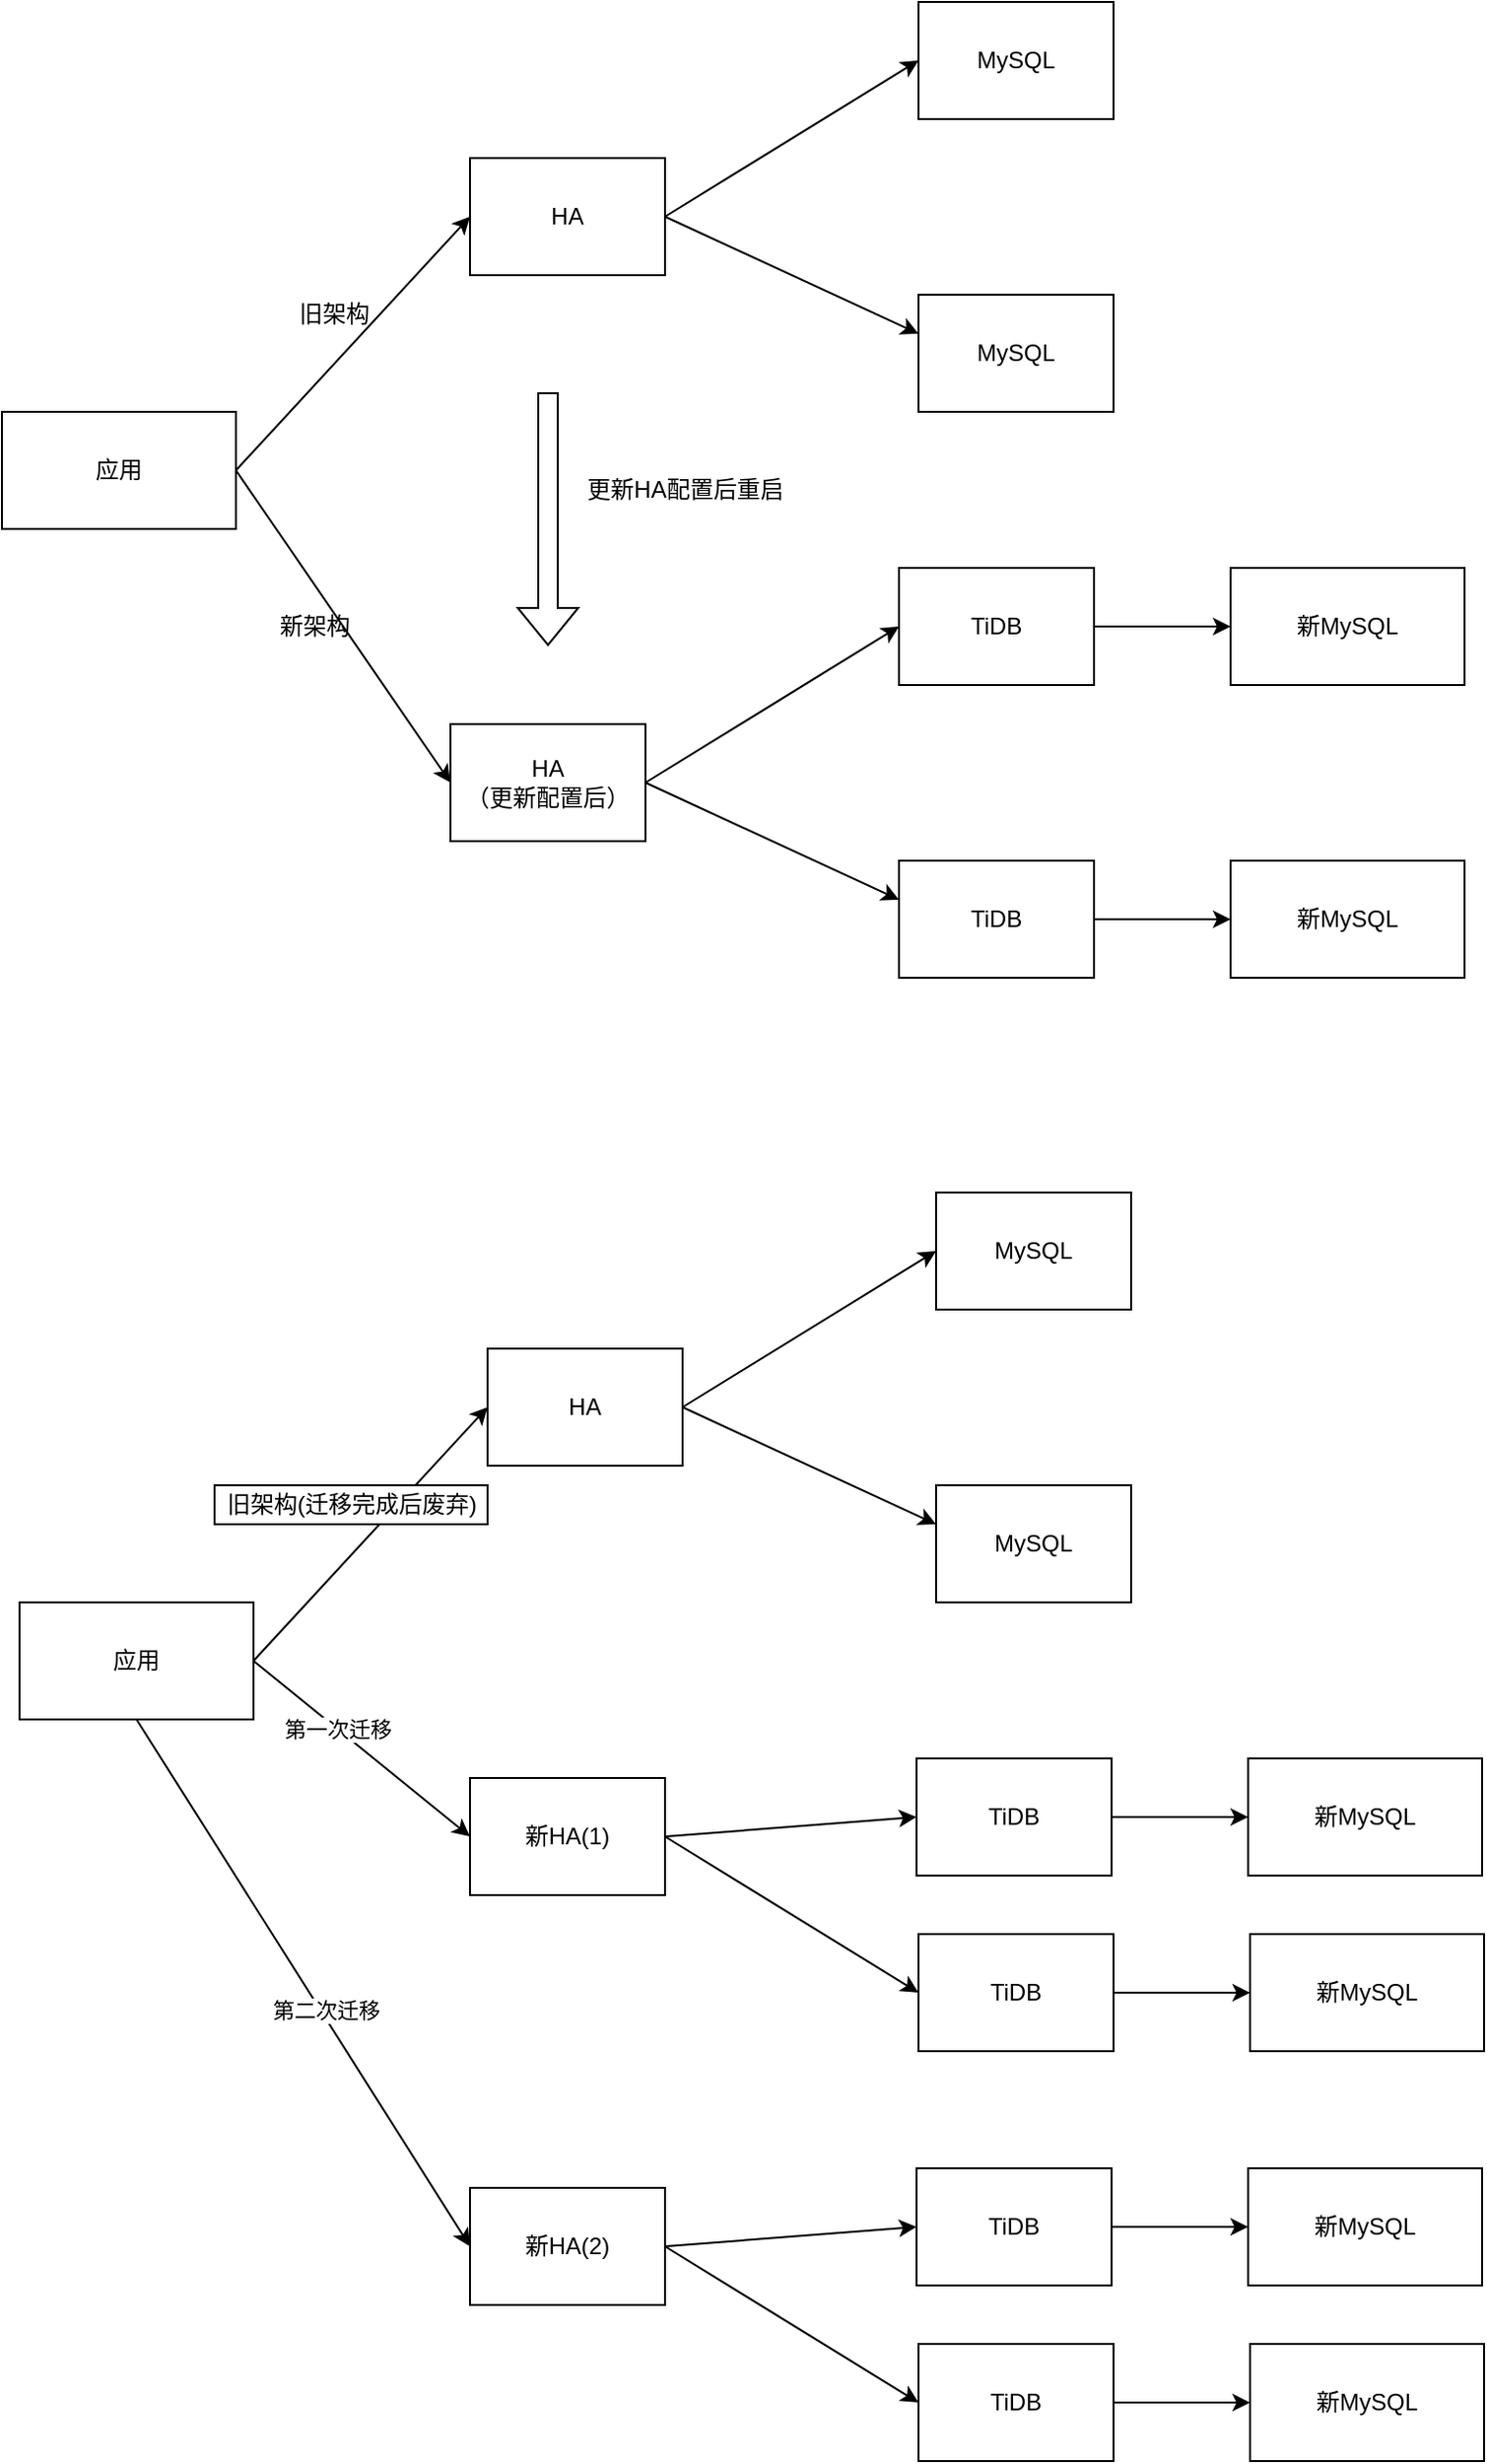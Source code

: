<mxfile version="15.6.5" type="github"><diagram id="RddZjpuu9ahDM5H0m2H1" name="Page-1"><mxGraphModel dx="1240" dy="643" grid="1" gridSize="10" guides="1" tooltips="1" connect="1" arrows="1" fold="1" page="1" pageScale="1" pageWidth="827" pageHeight="1169" math="0" shadow="0"><root><mxCell id="0"/><mxCell id="1" parent="0"/><mxCell id="QVyo89pvySQ_2gUxXTlg-1" value="应用" style="rounded=0;whiteSpace=wrap;html=1;fillColor=default;strokeColor=default;fontColor=default;labelBackgroundColor=default;" vertex="1" parent="1"><mxGeometry x="30" y="240" width="120" height="60" as="geometry"/></mxCell><mxCell id="QVyo89pvySQ_2gUxXTlg-2" value="HA" style="rounded=0;whiteSpace=wrap;html=1;fillColor=default;strokeColor=default;fontColor=default;labelBackgroundColor=default;" vertex="1" parent="1"><mxGeometry x="270" y="110" width="100" height="60" as="geometry"/></mxCell><mxCell id="QVyo89pvySQ_2gUxXTlg-4" value="MySQL" style="rounded=0;whiteSpace=wrap;html=1;fillColor=default;strokeColor=default;fontColor=default;labelBackgroundColor=default;" vertex="1" parent="1"><mxGeometry x="500" y="30" width="100" height="60" as="geometry"/></mxCell><mxCell id="QVyo89pvySQ_2gUxXTlg-7" value="" style="endArrow=classic;html=1;rounded=0;labelBackgroundColor=default;fontColor=default;strokeColor=default;entryX=0;entryY=0.5;entryDx=0;entryDy=0;" edge="1" parent="1" target="QVyo89pvySQ_2gUxXTlg-4"><mxGeometry width="50" height="50" relative="1" as="geometry"><mxPoint x="370" y="140" as="sourcePoint"/><mxPoint x="430" y="90" as="targetPoint"/></mxGeometry></mxCell><mxCell id="QVyo89pvySQ_2gUxXTlg-9" value="" style="endArrow=classic;html=1;rounded=0;labelBackgroundColor=default;fontColor=default;strokeColor=default;exitX=1;exitY=0.5;exitDx=0;exitDy=0;" edge="1" parent="1" source="QVyo89pvySQ_2gUxXTlg-2"><mxGeometry width="50" height="50" relative="1" as="geometry"><mxPoint x="390" y="240" as="sourcePoint"/><mxPoint x="500" y="200" as="targetPoint"/></mxGeometry></mxCell><mxCell id="QVyo89pvySQ_2gUxXTlg-10" value="MySQL" style="rounded=0;whiteSpace=wrap;html=1;fontColor=default;strokeColor=default;fillColor=default;labelBackgroundColor=default;" vertex="1" parent="1"><mxGeometry x="500" y="180" width="100" height="60" as="geometry"/></mxCell><mxCell id="QVyo89pvySQ_2gUxXTlg-13" value="HA&lt;br&gt;（更新配置后）" style="rounded=0;whiteSpace=wrap;html=1;fillColor=default;strokeColor=default;fontColor=default;" vertex="1" parent="1"><mxGeometry x="260" y="400" width="100" height="60" as="geometry"/></mxCell><mxCell id="QVyo89pvySQ_2gUxXTlg-20" value="" style="edgeStyle=orthogonalEdgeStyle;rounded=0;orthogonalLoop=1;jettySize=auto;html=1;labelBackgroundColor=default;fontColor=default;strokeColor=default;" edge="1" parent="1" source="QVyo89pvySQ_2gUxXTlg-14" target="QVyo89pvySQ_2gUxXTlg-19"><mxGeometry relative="1" as="geometry"/></mxCell><mxCell id="QVyo89pvySQ_2gUxXTlg-14" value="TiDB" style="rounded=0;whiteSpace=wrap;html=1;fillColor=default;strokeColor=default;fontColor=default;" vertex="1" parent="1"><mxGeometry x="490" y="320" width="100" height="60" as="geometry"/></mxCell><mxCell id="QVyo89pvySQ_2gUxXTlg-15" value="" style="endArrow=classic;html=1;rounded=0;labelBackgroundColor=default;fontColor=default;strokeColor=default;entryX=0;entryY=0.5;entryDx=0;entryDy=0;" edge="1" parent="1" target="QVyo89pvySQ_2gUxXTlg-14"><mxGeometry width="50" height="50" relative="1" as="geometry"><mxPoint x="360" y="430" as="sourcePoint"/><mxPoint x="420" y="380" as="targetPoint"/></mxGeometry></mxCell><mxCell id="QVyo89pvySQ_2gUxXTlg-16" value="" style="endArrow=classic;html=1;rounded=0;labelBackgroundColor=default;fontColor=default;strokeColor=default;exitX=1;exitY=0.5;exitDx=0;exitDy=0;" edge="1" parent="1" source="QVyo89pvySQ_2gUxXTlg-13"><mxGeometry width="50" height="50" relative="1" as="geometry"><mxPoint x="380" y="530" as="sourcePoint"/><mxPoint x="490" y="490" as="targetPoint"/></mxGeometry></mxCell><mxCell id="QVyo89pvySQ_2gUxXTlg-22" value="" style="edgeStyle=orthogonalEdgeStyle;rounded=0;orthogonalLoop=1;jettySize=auto;html=1;labelBackgroundColor=default;fontColor=default;strokeColor=default;" edge="1" parent="1" source="QVyo89pvySQ_2gUxXTlg-17" target="QVyo89pvySQ_2gUxXTlg-21"><mxGeometry relative="1" as="geometry"/></mxCell><mxCell id="QVyo89pvySQ_2gUxXTlg-17" value="TiDB" style="rounded=0;whiteSpace=wrap;html=1;fontColor=default;strokeColor=default;fillColor=default;" vertex="1" parent="1"><mxGeometry x="490" y="470" width="100" height="60" as="geometry"/></mxCell><mxCell id="QVyo89pvySQ_2gUxXTlg-19" value="&lt;span&gt;新MySQL&lt;/span&gt;" style="whiteSpace=wrap;html=1;rounded=0;" vertex="1" parent="1"><mxGeometry x="660" y="320" width="120" height="60" as="geometry"/></mxCell><mxCell id="QVyo89pvySQ_2gUxXTlg-21" value="&lt;span&gt;新MySQL&lt;/span&gt;" style="whiteSpace=wrap;html=1;rounded=0;" vertex="1" parent="1"><mxGeometry x="660" y="470" width="120" height="60" as="geometry"/></mxCell><mxCell id="QVyo89pvySQ_2gUxXTlg-28" value="" style="endArrow=classic;html=1;rounded=0;labelBackgroundColor=default;fontColor=default;strokeColor=default;entryX=0;entryY=0.5;entryDx=0;entryDy=0;" edge="1" parent="1" target="QVyo89pvySQ_2gUxXTlg-2"><mxGeometry width="50" height="50" relative="1" as="geometry"><mxPoint x="150" y="270" as="sourcePoint"/><mxPoint x="200" y="220" as="targetPoint"/></mxGeometry></mxCell><mxCell id="QVyo89pvySQ_2gUxXTlg-29" value="" style="endArrow=classic;html=1;rounded=0;labelBackgroundColor=default;fontColor=default;strokeColor=default;entryX=0;entryY=0.5;entryDx=0;entryDy=0;" edge="1" parent="1" target="QVyo89pvySQ_2gUxXTlg-13"><mxGeometry width="50" height="50" relative="1" as="geometry"><mxPoint x="150" y="270" as="sourcePoint"/><mxPoint x="390" y="320" as="targetPoint"/></mxGeometry></mxCell><mxCell id="QVyo89pvySQ_2gUxXTlg-33" value="旧架构" style="text;html=1;align=center;verticalAlign=middle;resizable=0;points=[];autosize=1;strokeColor=none;fillColor=none;fontColor=default;" vertex="1" parent="1"><mxGeometry x="175" y="180" width="50" height="20" as="geometry"/></mxCell><mxCell id="QVyo89pvySQ_2gUxXTlg-34" value="新架构" style="text;html=1;align=center;verticalAlign=middle;resizable=0;points=[];autosize=1;strokeColor=none;fillColor=none;fontColor=default;" vertex="1" parent="1"><mxGeometry x="165" y="340" width="50" height="20" as="geometry"/></mxCell><mxCell id="QVyo89pvySQ_2gUxXTlg-35" value="" style="shape=flexArrow;endArrow=classic;html=1;rounded=0;labelBackgroundColor=default;fontColor=default;strokeColor=default;" edge="1" parent="1"><mxGeometry width="50" height="50" relative="1" as="geometry"><mxPoint x="310" y="230" as="sourcePoint"/><mxPoint x="310" y="360" as="targetPoint"/></mxGeometry></mxCell><mxCell id="QVyo89pvySQ_2gUxXTlg-36" value="更新HA配置后重启" style="text;html=1;align=center;verticalAlign=middle;resizable=0;points=[];autosize=1;strokeColor=none;fillColor=none;fontColor=default;" vertex="1" parent="1"><mxGeometry x="320" y="270" width="120" height="20" as="geometry"/></mxCell><mxCell id="QVyo89pvySQ_2gUxXTlg-39" value="应用" style="rounded=0;whiteSpace=wrap;html=1;fillColor=default;strokeColor=default;fontColor=default;labelBackgroundColor=default;" vertex="1" parent="1"><mxGeometry x="39" y="850" width="120" height="60" as="geometry"/></mxCell><mxCell id="QVyo89pvySQ_2gUxXTlg-40" value="HA" style="rounded=0;whiteSpace=wrap;html=1;fillColor=default;strokeColor=default;fontColor=default;labelBackgroundColor=default;" vertex="1" parent="1"><mxGeometry x="279" y="720" width="100" height="60" as="geometry"/></mxCell><mxCell id="QVyo89pvySQ_2gUxXTlg-41" value="MySQL" style="rounded=0;whiteSpace=wrap;html=1;fillColor=default;strokeColor=default;fontColor=default;labelBackgroundColor=default;" vertex="1" parent="1"><mxGeometry x="509" y="640" width="100" height="60" as="geometry"/></mxCell><mxCell id="QVyo89pvySQ_2gUxXTlg-42" value="" style="endArrow=classic;html=1;rounded=0;labelBackgroundColor=default;fontColor=default;strokeColor=default;entryX=0;entryY=0.5;entryDx=0;entryDy=0;fillColor=default;" edge="1" parent="1" target="QVyo89pvySQ_2gUxXTlg-41"><mxGeometry width="50" height="50" relative="1" as="geometry"><mxPoint x="379" y="750" as="sourcePoint"/><mxPoint x="439" y="700" as="targetPoint"/></mxGeometry></mxCell><mxCell id="QVyo89pvySQ_2gUxXTlg-43" value="" style="endArrow=classic;html=1;rounded=0;labelBackgroundColor=default;fontColor=default;strokeColor=default;exitX=1;exitY=0.5;exitDx=0;exitDy=0;fillColor=default;" edge="1" parent="1" source="QVyo89pvySQ_2gUxXTlg-40"><mxGeometry width="50" height="50" relative="1" as="geometry"><mxPoint x="399" y="850" as="sourcePoint"/><mxPoint x="509" y="810" as="targetPoint"/></mxGeometry></mxCell><mxCell id="QVyo89pvySQ_2gUxXTlg-44" value="MySQL" style="rounded=0;whiteSpace=wrap;html=1;fontColor=default;strokeColor=default;fillColor=default;labelBackgroundColor=default;" vertex="1" parent="1"><mxGeometry x="509" y="790" width="100" height="60" as="geometry"/></mxCell><mxCell id="QVyo89pvySQ_2gUxXTlg-45" value="新HA(1)" style="rounded=0;whiteSpace=wrap;html=1;fillColor=default;strokeColor=default;fontColor=default;labelBackgroundColor=default;" vertex="1" parent="1"><mxGeometry x="270" y="940" width="100" height="60" as="geometry"/></mxCell><mxCell id="QVyo89pvySQ_2gUxXTlg-46" value="" style="edgeStyle=orthogonalEdgeStyle;rounded=0;orthogonalLoop=1;jettySize=auto;html=1;labelBackgroundColor=default;fontColor=default;strokeColor=default;fillColor=default;" edge="1" parent="1" source="QVyo89pvySQ_2gUxXTlg-47" target="QVyo89pvySQ_2gUxXTlg-52"><mxGeometry relative="1" as="geometry"/></mxCell><mxCell id="QVyo89pvySQ_2gUxXTlg-47" value="TiDB" style="rounded=0;whiteSpace=wrap;html=1;fillColor=default;strokeColor=default;fontColor=default;labelBackgroundColor=default;" vertex="1" parent="1"><mxGeometry x="499" y="930" width="100" height="60" as="geometry"/></mxCell><mxCell id="QVyo89pvySQ_2gUxXTlg-48" value="" style="endArrow=classic;html=1;rounded=0;labelBackgroundColor=default;fontColor=default;strokeColor=default;entryX=0;entryY=0.5;entryDx=0;entryDy=0;fillColor=default;exitX=1;exitY=0.5;exitDx=0;exitDy=0;" edge="1" parent="1" target="QVyo89pvySQ_2gUxXTlg-47" source="QVyo89pvySQ_2gUxXTlg-45"><mxGeometry width="50" height="50" relative="1" as="geometry"><mxPoint x="369" y="1040" as="sourcePoint"/><mxPoint x="429" y="990" as="targetPoint"/></mxGeometry></mxCell><mxCell id="QVyo89pvySQ_2gUxXTlg-49" value="" style="endArrow=classic;html=1;rounded=0;labelBackgroundColor=default;fontColor=default;strokeColor=default;exitX=1;exitY=0.5;exitDx=0;exitDy=0;fillColor=default;entryX=0;entryY=0.5;entryDx=0;entryDy=0;" edge="1" parent="1" source="QVyo89pvySQ_2gUxXTlg-45" target="QVyo89pvySQ_2gUxXTlg-51"><mxGeometry width="50" height="50" relative="1" as="geometry"><mxPoint x="389" y="1140" as="sourcePoint"/><mxPoint x="499" y="1100" as="targetPoint"/></mxGeometry></mxCell><mxCell id="QVyo89pvySQ_2gUxXTlg-50" value="" style="edgeStyle=orthogonalEdgeStyle;rounded=0;orthogonalLoop=1;jettySize=auto;html=1;labelBackgroundColor=default;fontColor=default;strokeColor=default;fillColor=default;" edge="1" parent="1" source="QVyo89pvySQ_2gUxXTlg-51" target="QVyo89pvySQ_2gUxXTlg-53"><mxGeometry relative="1" as="geometry"/></mxCell><mxCell id="QVyo89pvySQ_2gUxXTlg-51" value="TiDB" style="rounded=0;whiteSpace=wrap;html=1;fontColor=default;strokeColor=default;fillColor=default;labelBackgroundColor=default;" vertex="1" parent="1"><mxGeometry x="500" y="1020" width="100" height="60" as="geometry"/></mxCell><mxCell id="QVyo89pvySQ_2gUxXTlg-52" value="&lt;span&gt;新MySQL&lt;/span&gt;" style="whiteSpace=wrap;html=1;rounded=0;fillColor=default;strokeColor=default;labelBackgroundColor=default;fontColor=default;" vertex="1" parent="1"><mxGeometry x="669" y="930" width="120" height="60" as="geometry"/></mxCell><mxCell id="QVyo89pvySQ_2gUxXTlg-53" value="&lt;span&gt;新MySQL&lt;/span&gt;" style="whiteSpace=wrap;html=1;rounded=0;fillColor=default;strokeColor=default;labelBackgroundColor=default;fontColor=default;" vertex="1" parent="1"><mxGeometry x="670" y="1020" width="120" height="60" as="geometry"/></mxCell><mxCell id="QVyo89pvySQ_2gUxXTlg-54" value="" style="endArrow=classic;html=1;rounded=0;labelBackgroundColor=default;fontColor=default;strokeColor=default;entryX=0;entryY=0.5;entryDx=0;entryDy=0;fillColor=default;" edge="1" parent="1" target="QVyo89pvySQ_2gUxXTlg-40"><mxGeometry width="50" height="50" relative="1" as="geometry"><mxPoint x="159" y="880" as="sourcePoint"/><mxPoint x="209" y="830" as="targetPoint"/></mxGeometry></mxCell><mxCell id="QVyo89pvySQ_2gUxXTlg-55" value="" style="endArrow=classic;html=1;rounded=0;labelBackgroundColor=default;fontColor=default;strokeColor=default;entryX=0;entryY=0.5;entryDx=0;entryDy=0;fillColor=default;" edge="1" parent="1" target="QVyo89pvySQ_2gUxXTlg-45"><mxGeometry width="50" height="50" relative="1" as="geometry"><mxPoint x="159" y="880" as="sourcePoint"/><mxPoint x="399" y="930" as="targetPoint"/></mxGeometry></mxCell><mxCell id="QVyo89pvySQ_2gUxXTlg-71" value="第一次迁移" style="edgeLabel;html=1;align=center;verticalAlign=middle;resizable=0;points=[];fontColor=default;" vertex="1" connectable="0" parent="QVyo89pvySQ_2gUxXTlg-55"><mxGeometry x="-0.235" relative="1" as="geometry"><mxPoint as="offset"/></mxGeometry></mxCell><mxCell id="QVyo89pvySQ_2gUxXTlg-56" value="旧架构(迁移完成后废弃)" style="text;html=1;align=center;verticalAlign=middle;resizable=0;points=[];autosize=1;strokeColor=default;fillColor=default;fontColor=default;labelBackgroundColor=default;" vertex="1" parent="1"><mxGeometry x="139" y="790" width="140" height="20" as="geometry"/></mxCell><mxCell id="QVyo89pvySQ_2gUxXTlg-62" value="新HA(2)" style="rounded=0;whiteSpace=wrap;html=1;fillColor=default;strokeColor=default;fontColor=default;labelBackgroundColor=default;" vertex="1" parent="1"><mxGeometry x="270" y="1150" width="100" height="60" as="geometry"/></mxCell><mxCell id="QVyo89pvySQ_2gUxXTlg-63" value="" style="edgeStyle=orthogonalEdgeStyle;rounded=0;orthogonalLoop=1;jettySize=auto;html=1;labelBackgroundColor=default;fontColor=default;strokeColor=default;fillColor=default;" edge="1" parent="1" source="QVyo89pvySQ_2gUxXTlg-64" target="QVyo89pvySQ_2gUxXTlg-69"><mxGeometry relative="1" as="geometry"/></mxCell><mxCell id="QVyo89pvySQ_2gUxXTlg-64" value="TiDB" style="rounded=0;whiteSpace=wrap;html=1;fillColor=default;strokeColor=default;fontColor=default;labelBackgroundColor=default;" vertex="1" parent="1"><mxGeometry x="499" y="1140" width="100" height="60" as="geometry"/></mxCell><mxCell id="QVyo89pvySQ_2gUxXTlg-65" value="" style="endArrow=classic;html=1;rounded=0;labelBackgroundColor=default;fontColor=default;strokeColor=default;entryX=0;entryY=0.5;entryDx=0;entryDy=0;fillColor=default;exitX=1;exitY=0.5;exitDx=0;exitDy=0;" edge="1" parent="1" source="QVyo89pvySQ_2gUxXTlg-62" target="QVyo89pvySQ_2gUxXTlg-64"><mxGeometry width="50" height="50" relative="1" as="geometry"><mxPoint x="369" y="1250" as="sourcePoint"/><mxPoint x="429" y="1200" as="targetPoint"/></mxGeometry></mxCell><mxCell id="QVyo89pvySQ_2gUxXTlg-66" value="" style="endArrow=classic;html=1;rounded=0;labelBackgroundColor=default;fontColor=default;strokeColor=default;exitX=1;exitY=0.5;exitDx=0;exitDy=0;fillColor=default;entryX=0;entryY=0.5;entryDx=0;entryDy=0;" edge="1" parent="1" source="QVyo89pvySQ_2gUxXTlg-62" target="QVyo89pvySQ_2gUxXTlg-68"><mxGeometry width="50" height="50" relative="1" as="geometry"><mxPoint x="389" y="1350" as="sourcePoint"/><mxPoint x="499" y="1310" as="targetPoint"/></mxGeometry></mxCell><mxCell id="QVyo89pvySQ_2gUxXTlg-67" value="" style="edgeStyle=orthogonalEdgeStyle;rounded=0;orthogonalLoop=1;jettySize=auto;html=1;labelBackgroundColor=default;fontColor=default;strokeColor=default;fillColor=default;" edge="1" parent="1" source="QVyo89pvySQ_2gUxXTlg-68" target="QVyo89pvySQ_2gUxXTlg-70"><mxGeometry relative="1" as="geometry"/></mxCell><mxCell id="QVyo89pvySQ_2gUxXTlg-68" value="TiDB" style="rounded=0;whiteSpace=wrap;html=1;fontColor=default;strokeColor=default;fillColor=default;labelBackgroundColor=default;" vertex="1" parent="1"><mxGeometry x="500" y="1230" width="100" height="60" as="geometry"/></mxCell><mxCell id="QVyo89pvySQ_2gUxXTlg-69" value="&lt;span&gt;新MySQL&lt;/span&gt;" style="whiteSpace=wrap;html=1;rounded=0;fillColor=default;strokeColor=default;labelBackgroundColor=default;fontColor=default;" vertex="1" parent="1"><mxGeometry x="669" y="1140" width="120" height="60" as="geometry"/></mxCell><mxCell id="QVyo89pvySQ_2gUxXTlg-70" value="&lt;span&gt;新MySQL&lt;/span&gt;" style="whiteSpace=wrap;html=1;rounded=0;fillColor=default;strokeColor=default;labelBackgroundColor=default;fontColor=default;" vertex="1" parent="1"><mxGeometry x="670" y="1230" width="120" height="60" as="geometry"/></mxCell><mxCell id="QVyo89pvySQ_2gUxXTlg-72" value="" style="endArrow=classic;html=1;rounded=0;labelBackgroundColor=default;fontColor=default;strokeColor=default;fillColor=default;exitX=0.5;exitY=1;exitDx=0;exitDy=0;entryX=0;entryY=0.5;entryDx=0;entryDy=0;" edge="1" parent="1" source="QVyo89pvySQ_2gUxXTlg-39" target="QVyo89pvySQ_2gUxXTlg-62"><mxGeometry width="50" height="50" relative="1" as="geometry"><mxPoint x="380" y="1080" as="sourcePoint"/><mxPoint x="430" y="1030" as="targetPoint"/></mxGeometry></mxCell><mxCell id="QVyo89pvySQ_2gUxXTlg-74" value="第二次迁移" style="edgeLabel;html=1;align=center;verticalAlign=middle;resizable=0;points=[];fontColor=default;" vertex="1" connectable="0" parent="QVyo89pvySQ_2gUxXTlg-72"><mxGeometry x="0.116" y="3" relative="1" as="geometry"><mxPoint x="-1" as="offset"/></mxGeometry></mxCell></root></mxGraphModel></diagram></mxfile>